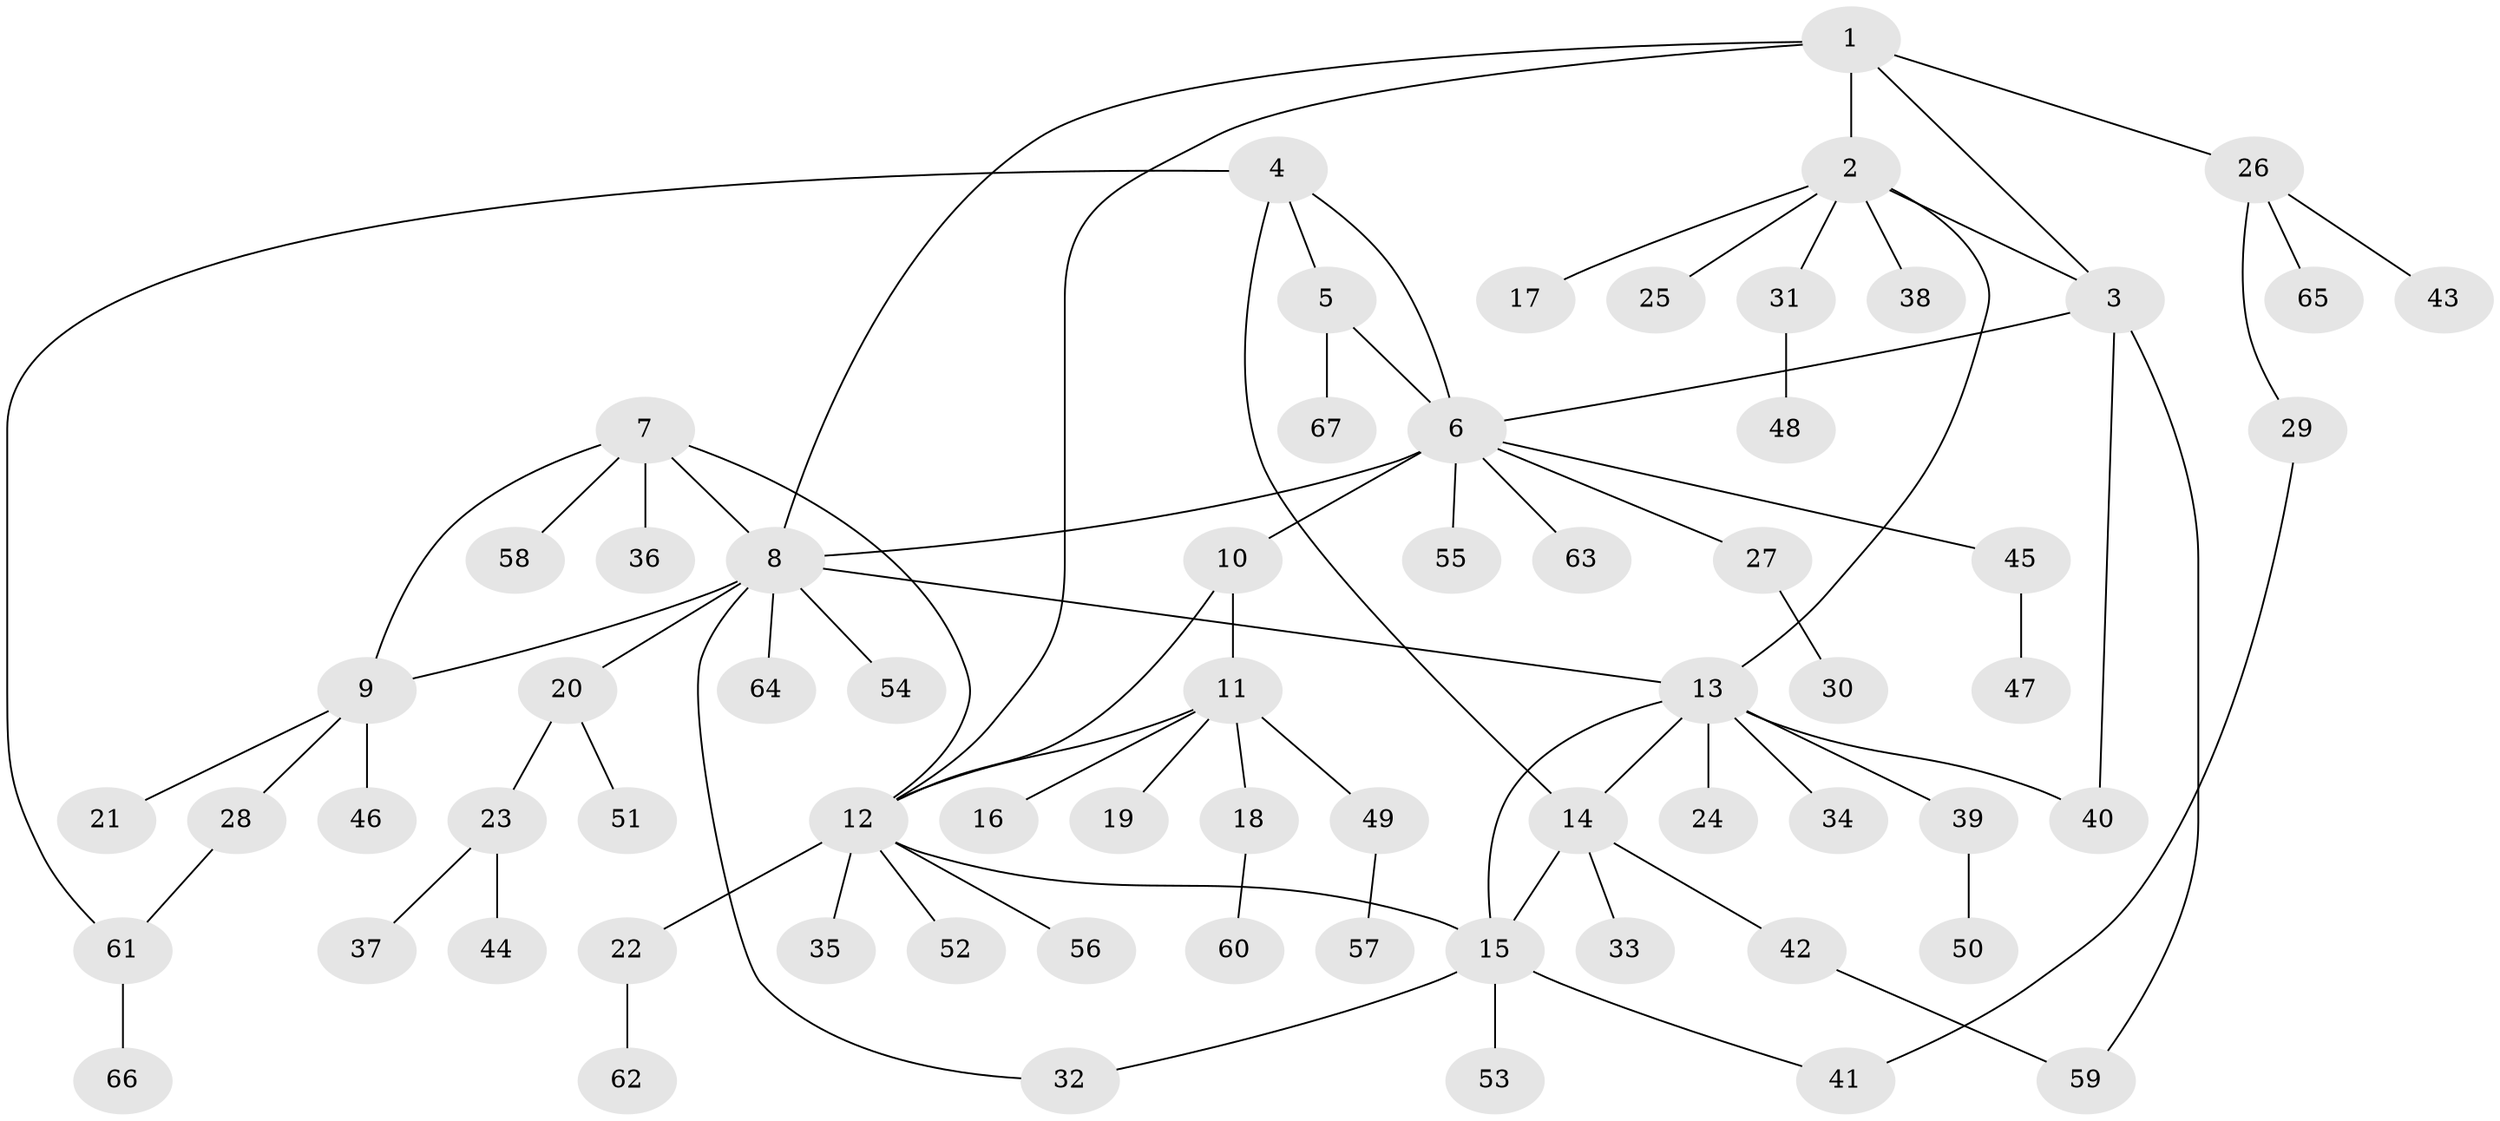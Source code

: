 // Generated by graph-tools (version 1.1) at 2025/02/03/09/25 03:02:37]
// undirected, 67 vertices, 82 edges
graph export_dot {
graph [start="1"]
  node [color=gray90,style=filled];
  1;
  2;
  3;
  4;
  5;
  6;
  7;
  8;
  9;
  10;
  11;
  12;
  13;
  14;
  15;
  16;
  17;
  18;
  19;
  20;
  21;
  22;
  23;
  24;
  25;
  26;
  27;
  28;
  29;
  30;
  31;
  32;
  33;
  34;
  35;
  36;
  37;
  38;
  39;
  40;
  41;
  42;
  43;
  44;
  45;
  46;
  47;
  48;
  49;
  50;
  51;
  52;
  53;
  54;
  55;
  56;
  57;
  58;
  59;
  60;
  61;
  62;
  63;
  64;
  65;
  66;
  67;
  1 -- 2;
  1 -- 3;
  1 -- 8;
  1 -- 12;
  1 -- 26;
  2 -- 3;
  2 -- 13;
  2 -- 17;
  2 -- 25;
  2 -- 31;
  2 -- 38;
  3 -- 6;
  3 -- 40;
  3 -- 59;
  4 -- 5;
  4 -- 6;
  4 -- 14;
  4 -- 61;
  5 -- 6;
  5 -- 67;
  6 -- 8;
  6 -- 10;
  6 -- 27;
  6 -- 45;
  6 -- 55;
  6 -- 63;
  7 -- 8;
  7 -- 9;
  7 -- 12;
  7 -- 36;
  7 -- 58;
  8 -- 9;
  8 -- 13;
  8 -- 20;
  8 -- 32;
  8 -- 54;
  8 -- 64;
  9 -- 21;
  9 -- 28;
  9 -- 46;
  10 -- 11;
  10 -- 12;
  11 -- 12;
  11 -- 16;
  11 -- 18;
  11 -- 19;
  11 -- 49;
  12 -- 15;
  12 -- 22;
  12 -- 35;
  12 -- 52;
  12 -- 56;
  13 -- 14;
  13 -- 15;
  13 -- 24;
  13 -- 34;
  13 -- 39;
  13 -- 40;
  14 -- 15;
  14 -- 33;
  14 -- 42;
  15 -- 32;
  15 -- 41;
  15 -- 53;
  18 -- 60;
  20 -- 23;
  20 -- 51;
  22 -- 62;
  23 -- 37;
  23 -- 44;
  26 -- 29;
  26 -- 43;
  26 -- 65;
  27 -- 30;
  28 -- 61;
  29 -- 41;
  31 -- 48;
  39 -- 50;
  42 -- 59;
  45 -- 47;
  49 -- 57;
  61 -- 66;
}
